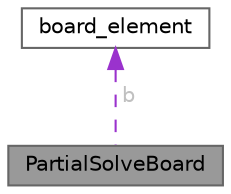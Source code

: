 digraph "PartialSolveBoard"
{
 // LATEX_PDF_SIZE
  bgcolor="transparent";
  edge [fontname=Helvetica,fontsize=10,labelfontname=Helvetica,labelfontsize=10];
  node [fontname=Helvetica,fontsize=10,shape=box,height=0.2,width=0.4];
  Node1 [id="Node000001",label="PartialSolveBoard",height=0.2,width=0.4,color="gray40", fillcolor="grey60", style="filled", fontcolor="black",tooltip=" "];
  Node2 -> Node1 [id="edge2_Node000001_Node000002",dir="back",color="darkorchid3",style="dashed",tooltip=" ",label=" b",fontcolor="grey" ];
  Node2 [id="Node000002",label="board_element",height=0.2,width=0.4,color="gray40", fillcolor="white", style="filled",URL="$structboard__element.html",tooltip=" "];
}
